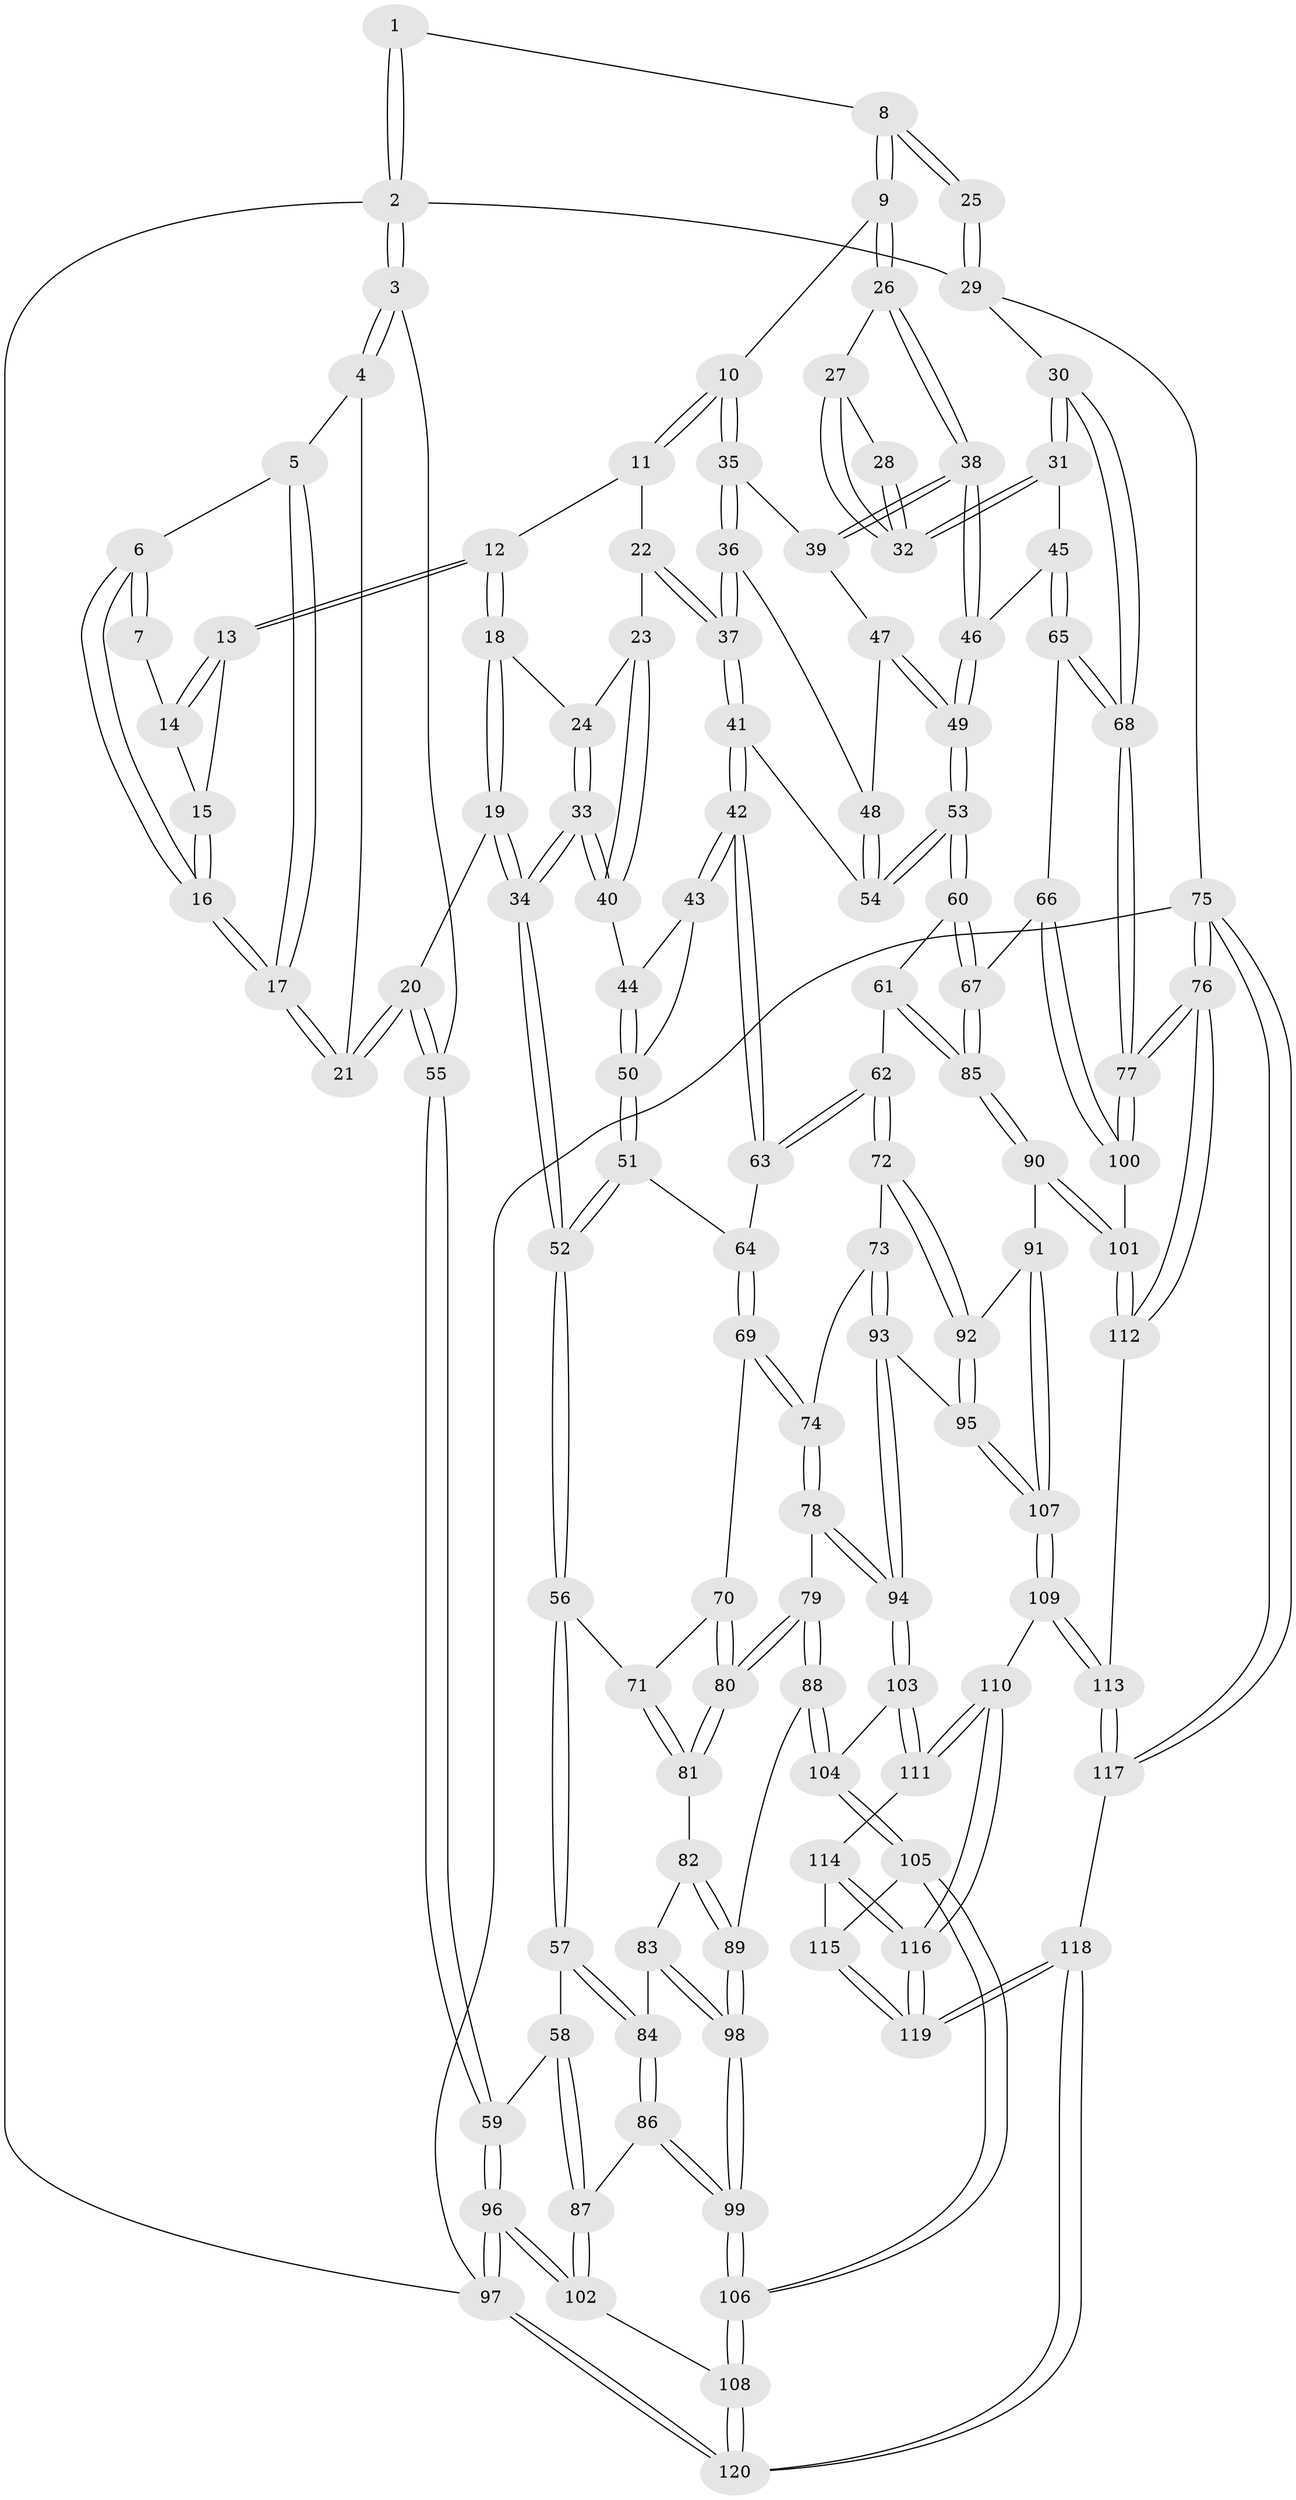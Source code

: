 // coarse degree distribution, {2: 0.1388888888888889, 4: 0.1388888888888889, 5: 0.1111111111111111, 3: 0.4444444444444444, 11: 0.027777777777777776, 6: 0.05555555555555555, 9: 0.027777777777777776, 8: 0.05555555555555555}
// Generated by graph-tools (version 1.1) at 2025/04/03/04/25 22:04:54]
// undirected, 120 vertices, 297 edges
graph export_dot {
graph [start="1"]
  node [color=gray90,style=filled];
  1 [pos="+0.2898342749601202+0"];
  2 [pos="+0+0"];
  3 [pos="+0+0"];
  4 [pos="+0.0640351885306692+0.06995389928370806"];
  5 [pos="+0.20161022691983044+0.02743444304083123"];
  6 [pos="+0.24770671549448633+0"];
  7 [pos="+0.28134041815672406+0"];
  8 [pos="+0.7172595796330341+0"];
  9 [pos="+0.6948582998394911+0"];
  10 [pos="+0.6501117717596394+0"];
  11 [pos="+0.48783807732762235+0.0838460976373331"];
  12 [pos="+0.44591429652063025+0.10359504928970738"];
  13 [pos="+0.3968819640479187+0.09125797071339821"];
  14 [pos="+0.3396537378711767+0.010041158911701854"];
  15 [pos="+0.3110785136448464+0.09989625978485361"];
  16 [pos="+0.2927430707084286+0.10606749481644924"];
  17 [pos="+0.21858895840211856+0.21878725824040865"];
  18 [pos="+0.4083564377380665+0.17090373426680128"];
  19 [pos="+0.23814263773320446+0.25305435654310415"];
  20 [pos="+0.21630675247234943+0.2345440171224916"];
  21 [pos="+0.21534314907156565+0.2272390480185073"];
  22 [pos="+0.46616247819074236+0.23322915590390883"];
  23 [pos="+0.45768930462538754+0.23885303788488693"];
  24 [pos="+0.4194775660037279+0.19757568477215687"];
  25 [pos="+1+0"];
  26 [pos="+0.8483744267326326+0.2327007864276613"];
  27 [pos="+0.8530089842128006+0.23232394238142298"];
  28 [pos="+0.9357271599661467+0.11089896519463317"];
  29 [pos="+1+0"];
  30 [pos="+1+0.2700823979398844"];
  31 [pos="+0.9588081164403327+0.31749077267945824"];
  32 [pos="+0.9192300650254318+0.24639566134647897"];
  33 [pos="+0.3988727204766899+0.2828946348146784"];
  34 [pos="+0.2898857102568089+0.34148390335810713"];
  35 [pos="+0.6457212526358458+0.11405828265590602"];
  36 [pos="+0.6255937670871082+0.16905008530044524"];
  37 [pos="+0.6249533449132944+0.1706722032378845"];
  38 [pos="+0.815574175885784+0.27616541768945596"];
  39 [pos="+0.7451918655318103+0.23756251370055503"];
  40 [pos="+0.4564394406322989+0.2738797856070703"];
  41 [pos="+0.5898868259618595+0.31089881352161375"];
  42 [pos="+0.586396829436803+0.3152753033178384"];
  43 [pos="+0.5277083039081168+0.3116636711538"];
  44 [pos="+0.4591648004289518+0.27608022165711704"];
  45 [pos="+0.8553854650210319+0.4055309938219259"];
  46 [pos="+0.8545627866224699+0.4054792035057498"];
  47 [pos="+0.740214823956135+0.2945148958372783"];
  48 [pos="+0.7190425110978961+0.30848416691066244"];
  49 [pos="+0.8032819054853206+0.42415943658748423"];
  50 [pos="+0.42257077538968246+0.37140349477003815"];
  51 [pos="+0.3633297536660869+0.4176306162211824"];
  52 [pos="+0.30656337540322176+0.41294820644311714"];
  53 [pos="+0.802019591757047+0.4248512687110474"];
  54 [pos="+0.6883986714597802+0.3453185312748699"];
  55 [pos="+0+0.3871836113330591"];
  56 [pos="+0.28839167672849875+0.44528958223497084"];
  57 [pos="+0.15268660479871668+0.5005688375259717"];
  58 [pos="+0.10256025690968736+0.49850410650759797"];
  59 [pos="+0+0.41753687689065094"];
  60 [pos="+0.7553507243630782+0.47990909022427214"];
  61 [pos="+0.6990586924141131+0.506622492902952"];
  62 [pos="+0.6313843569878312+0.5235665270303907"];
  63 [pos="+0.5726759149161238+0.44467652553306314"];
  64 [pos="+0.4518583544237801+0.4535685708230483"];
  65 [pos="+1+0.5691075244064908"];
  66 [pos="+0.8581786861569547+0.6283584499871467"];
  67 [pos="+0.8516536720750967+0.6307552158996336"];
  68 [pos="+1+0.6259330416551573"];
  69 [pos="+0.4568698980107552+0.5535227704837142"];
  70 [pos="+0.43710646336454656+0.5550191669227743"];
  71 [pos="+0.30596561185320315+0.5013786974836243"];
  72 [pos="+0.6181549419686305+0.5591794136976078"];
  73 [pos="+0.5824898089920112+0.5852158806229486"];
  74 [pos="+0.4949629933847711+0.6077740896375864"];
  75 [pos="+1+1"];
  76 [pos="+1+0.8803653002962292"];
  77 [pos="+1+0.6922285984455281"];
  78 [pos="+0.47645818705584675+0.6288858301671311"];
  79 [pos="+0.40006849739115785+0.655210795158388"];
  80 [pos="+0.3614404655564814+0.6001688491656761"];
  81 [pos="+0.31701190093441667+0.5590532649837835"];
  82 [pos="+0.29381084588052714+0.5946404093021692"];
  83 [pos="+0.26027003180741787+0.640609220523517"];
  84 [pos="+0.19387218685753563+0.6363480716587961"];
  85 [pos="+0.8014875687583572+0.6999621722215033"];
  86 [pos="+0.16468212800238224+0.67549837228249"];
  87 [pos="+0.10402398776574598+0.7074265181932192"];
  88 [pos="+0.38806951536246287+0.6876817933094609"];
  89 [pos="+0.3447732916941329+0.7072179778399806"];
  90 [pos="+0.7935892893387757+0.7178732491458701"];
  91 [pos="+0.7044530546731361+0.6970935940880865"];
  92 [pos="+0.6930910773976185+0.6919006684585609"];
  93 [pos="+0.5636689927255379+0.7392076710111946"];
  94 [pos="+0.525899870152291+0.7705486659561674"];
  95 [pos="+0.6290777848075745+0.7326349955361623"];
  96 [pos="+0+0.749075902746704"];
  97 [pos="+0+1"];
  98 [pos="+0.29531535138578646+0.7327275858816502"];
  99 [pos="+0.28159796388267483+0.7592868431495209"];
  100 [pos="+0.9663121873488709+0.7643431797555007"];
  101 [pos="+0.8281141913282108+0.8050746259125234"];
  102 [pos="+0.04110019400299356+0.7787869652628577"];
  103 [pos="+0.5112910989530612+0.7989419089777081"];
  104 [pos="+0.43361439761958065+0.7548663331876814"];
  105 [pos="+0.2790491741837724+0.8567151943560857"];
  106 [pos="+0.2645109338471901+0.8537754468576397"];
  107 [pos="+0.6568854913852873+0.8384020138031305"];
  108 [pos="+0.19198124940026615+0.8927383641464506"];
  109 [pos="+0.6571689089995485+0.866168132672922"];
  110 [pos="+0.5266560289091381+0.8311913080914237"];
  111 [pos="+0.5125031314862133+0.8090461190768016"];
  112 [pos="+0.8068733000916685+0.8820436684539522"];
  113 [pos="+0.7698507050251362+0.9570497486724512"];
  114 [pos="+0.39788022177501275+0.8622945067440292"];
  115 [pos="+0.3210902507038343+0.8746654751246115"];
  116 [pos="+0.49757593864092003+0.9843275174563366"];
  117 [pos="+0.776873272202755+1"];
  118 [pos="+0.5111241395871877+1"];
  119 [pos="+0.49207642212382424+1"];
  120 [pos="+0.13174872818160235+1"];
  1 -- 2;
  1 -- 2;
  1 -- 8;
  2 -- 3;
  2 -- 3;
  2 -- 29;
  2 -- 97;
  3 -- 4;
  3 -- 4;
  3 -- 55;
  4 -- 5;
  4 -- 21;
  5 -- 6;
  5 -- 17;
  5 -- 17;
  6 -- 7;
  6 -- 7;
  6 -- 16;
  6 -- 16;
  7 -- 14;
  8 -- 9;
  8 -- 9;
  8 -- 25;
  8 -- 25;
  9 -- 10;
  9 -- 26;
  9 -- 26;
  10 -- 11;
  10 -- 11;
  10 -- 35;
  10 -- 35;
  11 -- 12;
  11 -- 22;
  12 -- 13;
  12 -- 13;
  12 -- 18;
  12 -- 18;
  13 -- 14;
  13 -- 14;
  13 -- 15;
  14 -- 15;
  15 -- 16;
  15 -- 16;
  16 -- 17;
  16 -- 17;
  17 -- 21;
  17 -- 21;
  18 -- 19;
  18 -- 19;
  18 -- 24;
  19 -- 20;
  19 -- 34;
  19 -- 34;
  20 -- 21;
  20 -- 21;
  20 -- 55;
  20 -- 55;
  22 -- 23;
  22 -- 37;
  22 -- 37;
  23 -- 24;
  23 -- 40;
  23 -- 40;
  24 -- 33;
  24 -- 33;
  25 -- 29;
  25 -- 29;
  26 -- 27;
  26 -- 38;
  26 -- 38;
  27 -- 28;
  27 -- 32;
  27 -- 32;
  28 -- 32;
  28 -- 32;
  29 -- 30;
  29 -- 75;
  30 -- 31;
  30 -- 31;
  30 -- 68;
  30 -- 68;
  31 -- 32;
  31 -- 32;
  31 -- 45;
  33 -- 34;
  33 -- 34;
  33 -- 40;
  33 -- 40;
  34 -- 52;
  34 -- 52;
  35 -- 36;
  35 -- 36;
  35 -- 39;
  36 -- 37;
  36 -- 37;
  36 -- 48;
  37 -- 41;
  37 -- 41;
  38 -- 39;
  38 -- 39;
  38 -- 46;
  38 -- 46;
  39 -- 47;
  40 -- 44;
  41 -- 42;
  41 -- 42;
  41 -- 54;
  42 -- 43;
  42 -- 43;
  42 -- 63;
  42 -- 63;
  43 -- 44;
  43 -- 50;
  44 -- 50;
  44 -- 50;
  45 -- 46;
  45 -- 65;
  45 -- 65;
  46 -- 49;
  46 -- 49;
  47 -- 48;
  47 -- 49;
  47 -- 49;
  48 -- 54;
  48 -- 54;
  49 -- 53;
  49 -- 53;
  50 -- 51;
  50 -- 51;
  51 -- 52;
  51 -- 52;
  51 -- 64;
  52 -- 56;
  52 -- 56;
  53 -- 54;
  53 -- 54;
  53 -- 60;
  53 -- 60;
  55 -- 59;
  55 -- 59;
  56 -- 57;
  56 -- 57;
  56 -- 71;
  57 -- 58;
  57 -- 84;
  57 -- 84;
  58 -- 59;
  58 -- 87;
  58 -- 87;
  59 -- 96;
  59 -- 96;
  60 -- 61;
  60 -- 67;
  60 -- 67;
  61 -- 62;
  61 -- 85;
  61 -- 85;
  62 -- 63;
  62 -- 63;
  62 -- 72;
  62 -- 72;
  63 -- 64;
  64 -- 69;
  64 -- 69;
  65 -- 66;
  65 -- 68;
  65 -- 68;
  66 -- 67;
  66 -- 100;
  66 -- 100;
  67 -- 85;
  67 -- 85;
  68 -- 77;
  68 -- 77;
  69 -- 70;
  69 -- 74;
  69 -- 74;
  70 -- 71;
  70 -- 80;
  70 -- 80;
  71 -- 81;
  71 -- 81;
  72 -- 73;
  72 -- 92;
  72 -- 92;
  73 -- 74;
  73 -- 93;
  73 -- 93;
  74 -- 78;
  74 -- 78;
  75 -- 76;
  75 -- 76;
  75 -- 117;
  75 -- 117;
  75 -- 97;
  76 -- 77;
  76 -- 77;
  76 -- 112;
  76 -- 112;
  77 -- 100;
  77 -- 100;
  78 -- 79;
  78 -- 94;
  78 -- 94;
  79 -- 80;
  79 -- 80;
  79 -- 88;
  79 -- 88;
  80 -- 81;
  80 -- 81;
  81 -- 82;
  82 -- 83;
  82 -- 89;
  82 -- 89;
  83 -- 84;
  83 -- 98;
  83 -- 98;
  84 -- 86;
  84 -- 86;
  85 -- 90;
  85 -- 90;
  86 -- 87;
  86 -- 99;
  86 -- 99;
  87 -- 102;
  87 -- 102;
  88 -- 89;
  88 -- 104;
  88 -- 104;
  89 -- 98;
  89 -- 98;
  90 -- 91;
  90 -- 101;
  90 -- 101;
  91 -- 92;
  91 -- 107;
  91 -- 107;
  92 -- 95;
  92 -- 95;
  93 -- 94;
  93 -- 94;
  93 -- 95;
  94 -- 103;
  94 -- 103;
  95 -- 107;
  95 -- 107;
  96 -- 97;
  96 -- 97;
  96 -- 102;
  96 -- 102;
  97 -- 120;
  97 -- 120;
  98 -- 99;
  98 -- 99;
  99 -- 106;
  99 -- 106;
  100 -- 101;
  101 -- 112;
  101 -- 112;
  102 -- 108;
  103 -- 104;
  103 -- 111;
  103 -- 111;
  104 -- 105;
  104 -- 105;
  105 -- 106;
  105 -- 106;
  105 -- 115;
  106 -- 108;
  106 -- 108;
  107 -- 109;
  107 -- 109;
  108 -- 120;
  108 -- 120;
  109 -- 110;
  109 -- 113;
  109 -- 113;
  110 -- 111;
  110 -- 111;
  110 -- 116;
  110 -- 116;
  111 -- 114;
  112 -- 113;
  113 -- 117;
  113 -- 117;
  114 -- 115;
  114 -- 116;
  114 -- 116;
  115 -- 119;
  115 -- 119;
  116 -- 119;
  116 -- 119;
  117 -- 118;
  118 -- 119;
  118 -- 119;
  118 -- 120;
  118 -- 120;
}
